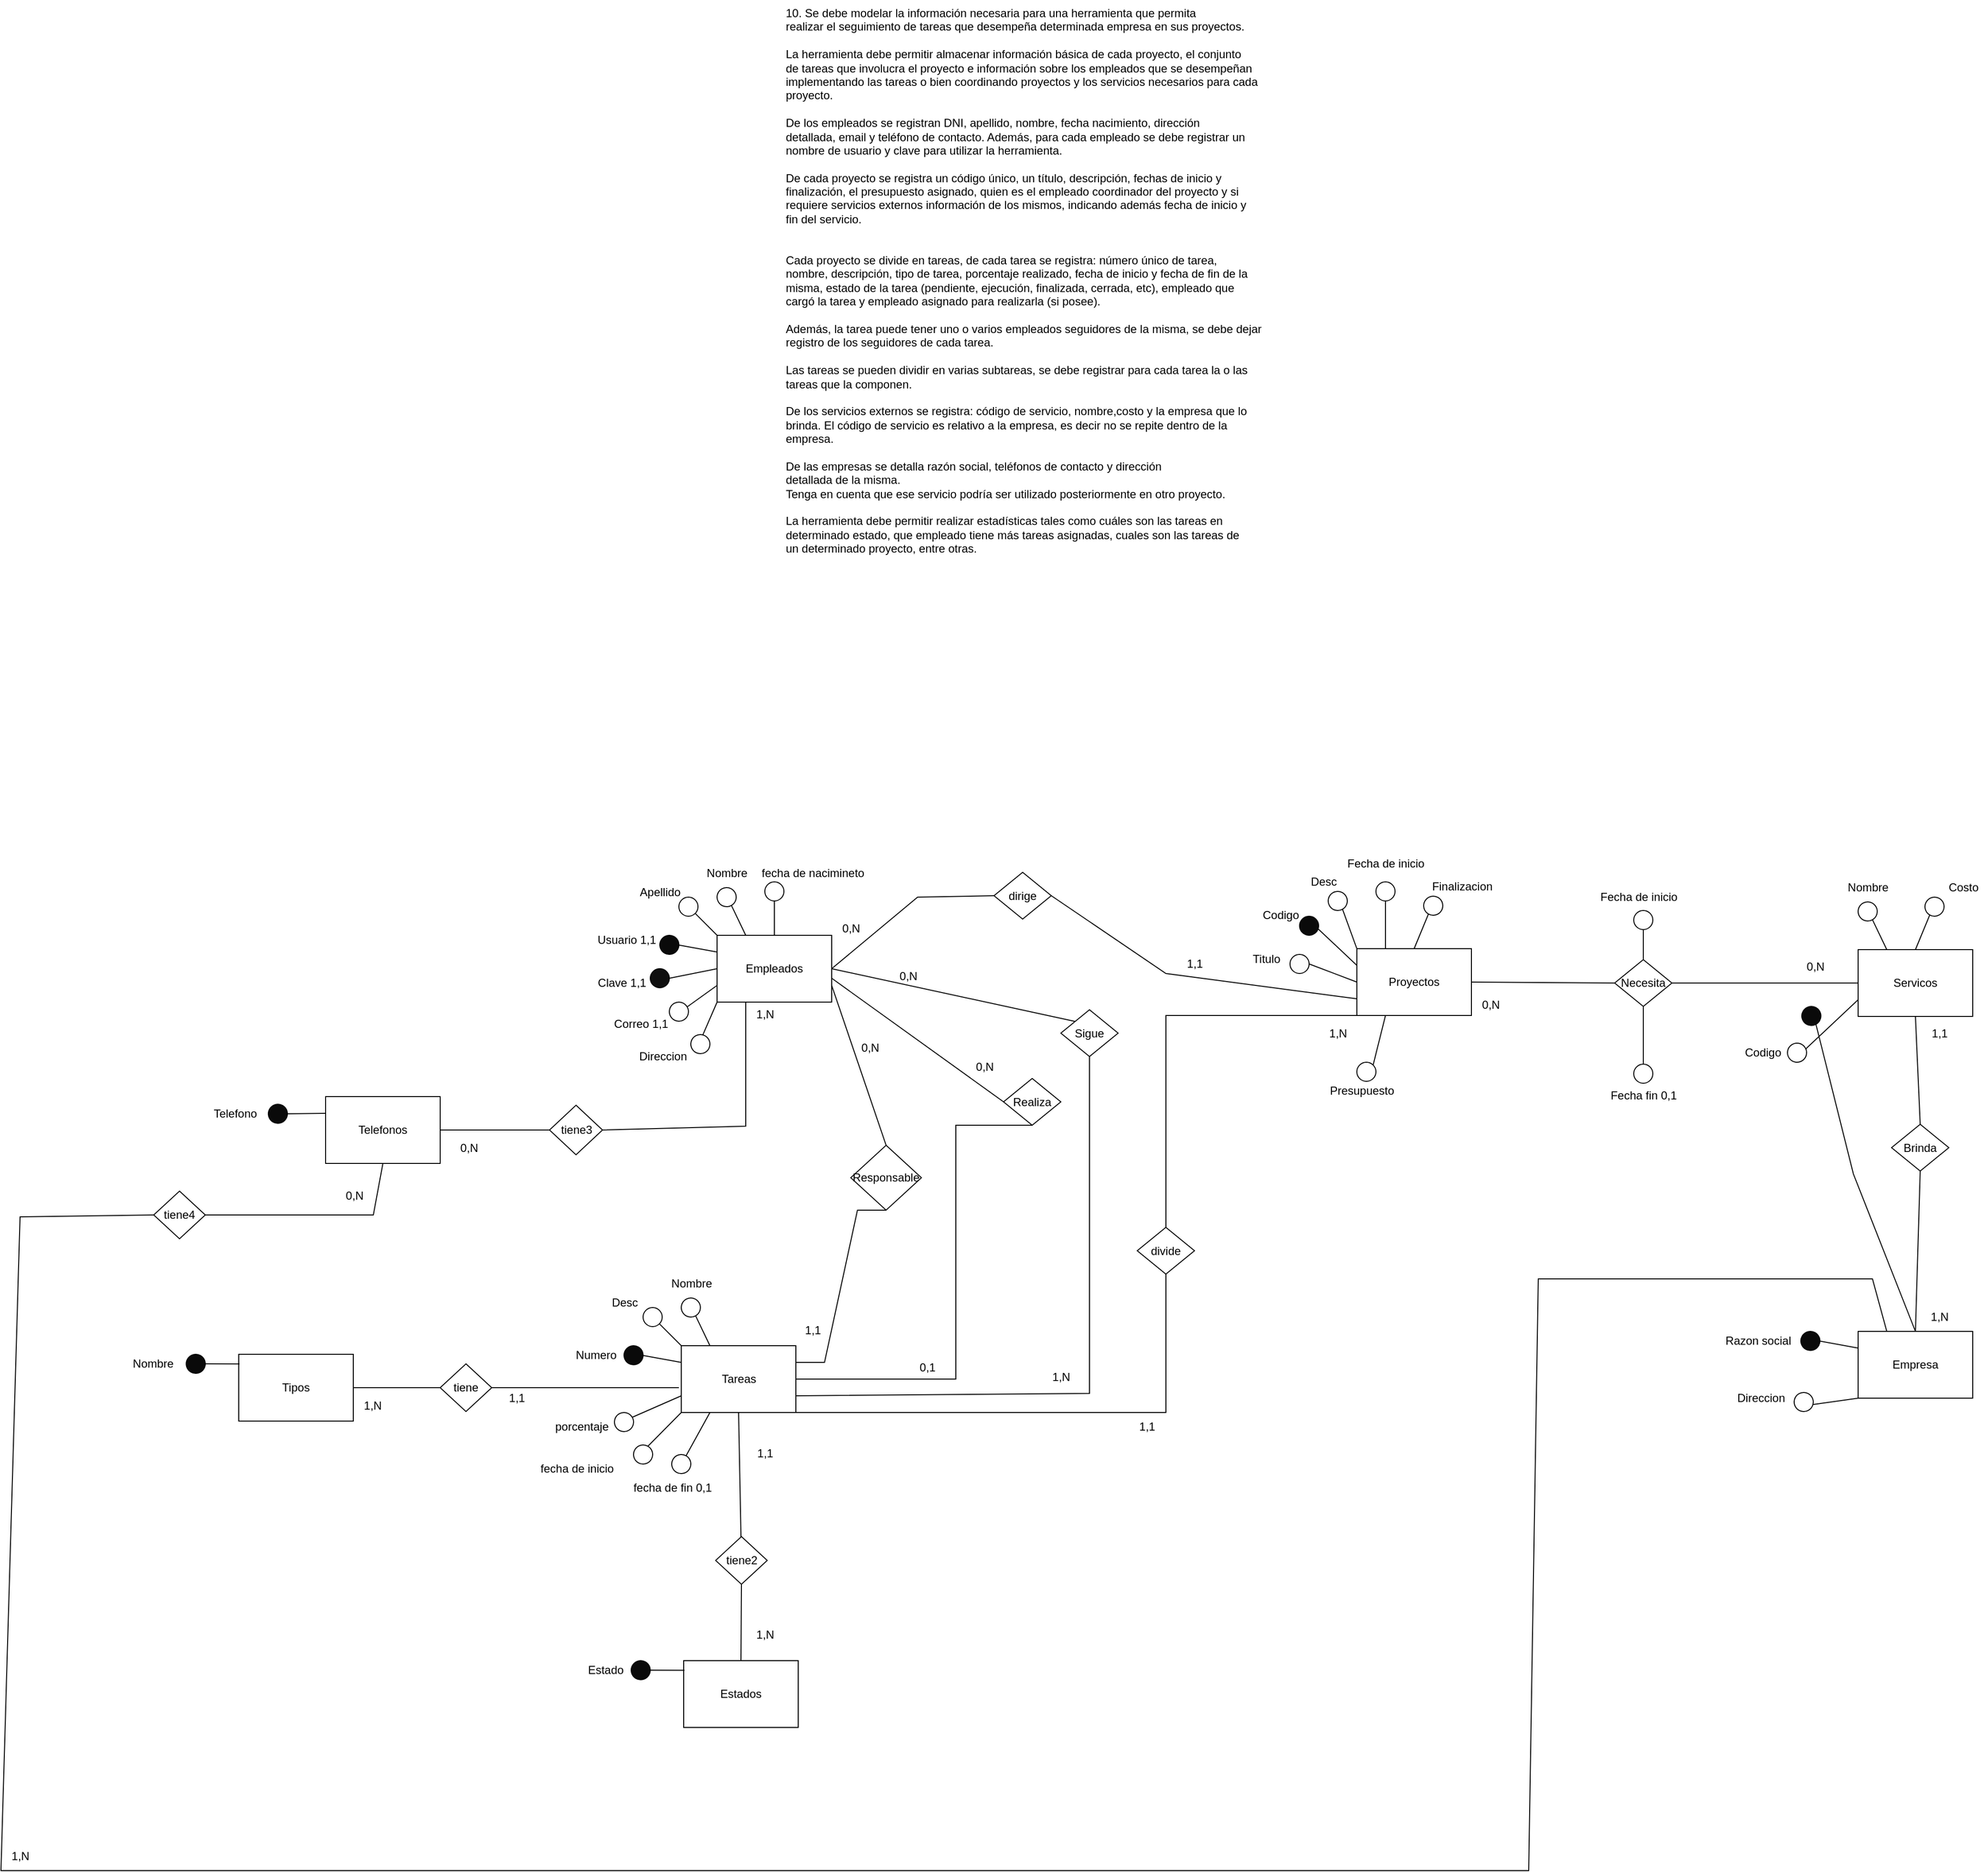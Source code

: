 <mxfile version="21.8.0" type="device">
  <diagram id="fhe47cO9PA_9QvrlZlUT" name="Página-2">
    <mxGraphModel dx="2863" dy="1018" grid="1" gridSize="10" guides="1" tooltips="1" connect="1" arrows="1" fold="1" page="1" pageScale="1" pageWidth="827" pageHeight="1169" math="0" shadow="0">
      <root>
        <mxCell id="0" />
        <mxCell id="1" parent="0" />
        <mxCell id="4A1TBbYVgC8OpCo2tXdr-1" value="10. Se debe modelar la información necesaria para una herramienta que permita&lt;br&gt;realizar el seguimiento de tareas que desempeña determinada empresa en sus proyectos.&lt;br&gt;&lt;br&gt;La herramienta debe permitir almacenar información básica de cada proyecto, el conjunto&lt;br&gt;de tareas que involucra el proyecto e información sobre los empleados que se desempeñan implementando las tareas o bien coordinando proyectos y los servicios necesarios para cada proyecto.&lt;br&gt;&lt;br&gt;De los empleados se registran DNI, apellido, nombre, fecha nacimiento, dirección&lt;br&gt;detallada, email y teléfono de contacto. Además, para cada empleado se debe registrar un&lt;br&gt;nombre de usuario y clave para utilizar la herramienta.&lt;br&gt;&lt;br&gt;De cada proyecto se registra un código único, un título, descripción, fechas de inicio y&lt;br&gt;finalización, el presupuesto asignado, quien es el empleado coordinador del proyecto y si&lt;br&gt;requiere servicios externos información de los mismos, indicando además fecha de inicio y&lt;br&gt;fin del servicio.&lt;br&gt;&lt;br&gt;&lt;br&gt;Cada proyecto se divide en tareas, de cada tarea se registra: número único de tarea,&lt;br&gt;nombre, descripción, tipo de tarea, porcentaje realizado, fecha de inicio y fecha de fin de la&lt;br&gt;misma, estado de la tarea (pendiente, ejecución, finalizada, cerrada, etc), empleado que&lt;br&gt;cargó la tarea y empleado asignado para realizarla (si posee). &lt;br&gt;&lt;br&gt;Además, la tarea puede tener uno o varios empleados seguidores de la misma, se debe dejar registro de los seguidores de cada tarea. &lt;br&gt;&lt;br&gt;Las tareas se pueden dividir en varias subtareas, se debe registrar para cada tarea la o las tareas que la componen.&lt;br&gt;&lt;br&gt;De los servicios externos se registra: código de servicio, nombre,costo y la empresa que lo&lt;br&gt;brinda. El código de servicio es relativo a la empresa, es decir no se repite dentro de la&lt;br&gt;empresa. &lt;br&gt;&lt;br&gt;De las empresas se detalla razón social, teléfonos de contacto y dirección&lt;br&gt;detallada de la misma. &lt;br&gt;Tenga en cuenta que ese servicio podría ser utilizado posteriormente en otro proyecto.&lt;br&gt;&lt;br&gt;La herramienta debe permitir realizar estadísticas tales como cuáles son las tareas en&lt;br&gt;determinado estado, que empleado tiene más tareas asignadas, cuales son las tareas de&lt;br&gt;un determinado proyecto, entre otras." style="text;whiteSpace=wrap;html=1;" parent="1" vertex="1">
          <mxGeometry x="150" y="30" width="520" height="590" as="geometry" />
        </mxCell>
        <mxCell id="4A1TBbYVgC8OpCo2tXdr-30" value="Empleados" style="rounded=0;whiteSpace=wrap;html=1;" parent="1" vertex="1">
          <mxGeometry x="80" y="1010" width="120" height="70" as="geometry" />
        </mxCell>
        <mxCell id="4A1TBbYVgC8OpCo2tXdr-31" value="" style="endArrow=none;html=1;rounded=0;entryX=0;entryY=0;entryDx=0;entryDy=0;exitX=1;exitY=1;exitDx=0;exitDy=0;" parent="1" source="4A1TBbYVgC8OpCo2tXdr-32" target="4A1TBbYVgC8OpCo2tXdr-30" edge="1">
          <mxGeometry width="50" height="50" relative="1" as="geometry">
            <mxPoint x="60" y="990" as="sourcePoint" />
            <mxPoint x="40" y="950" as="targetPoint" />
          </mxGeometry>
        </mxCell>
        <mxCell id="4A1TBbYVgC8OpCo2tXdr-32" value="" style="ellipse;whiteSpace=wrap;html=1;aspect=fixed;" parent="1" vertex="1">
          <mxGeometry x="40" y="970" width="20" height="20" as="geometry" />
        </mxCell>
        <mxCell id="4A1TBbYVgC8OpCo2tXdr-33" value="" style="endArrow=none;html=1;rounded=0;entryX=0.25;entryY=0;entryDx=0;entryDy=0;exitX=1;exitY=1;exitDx=0;exitDy=0;" parent="1" source="4A1TBbYVgC8OpCo2tXdr-34" target="4A1TBbYVgC8OpCo2tXdr-30" edge="1">
          <mxGeometry width="50" height="50" relative="1" as="geometry">
            <mxPoint x="190" y="920" as="sourcePoint" />
            <mxPoint x="140" y="980" as="targetPoint" />
          </mxGeometry>
        </mxCell>
        <mxCell id="4A1TBbYVgC8OpCo2tXdr-34" value="" style="ellipse;whiteSpace=wrap;html=1;aspect=fixed;rotation=15;" parent="1" vertex="1">
          <mxGeometry x="80" y="960" width="20" height="20" as="geometry" />
        </mxCell>
        <mxCell id="4A1TBbYVgC8OpCo2tXdr-35" value="" style="endArrow=none;html=1;rounded=0;entryX=0;entryY=0.25;entryDx=0;entryDy=0;exitX=0.875;exitY=0.283;exitDx=0;exitDy=0;exitPerimeter=0;" parent="1" source="4A1TBbYVgC8OpCo2tXdr-36" target="4A1TBbYVgC8OpCo2tXdr-30" edge="1">
          <mxGeometry width="50" height="50" relative="1" as="geometry">
            <mxPoint x="-30" y="1054" as="sourcePoint" />
            <mxPoint x="40" y="1054" as="targetPoint" />
          </mxGeometry>
        </mxCell>
        <mxCell id="4A1TBbYVgC8OpCo2tXdr-36" value="" style="ellipse;whiteSpace=wrap;html=1;aspect=fixed;rotation=30;fillColor=#0A0A0A;" parent="1" vertex="1">
          <mxGeometry x="20" y="1010" width="20" height="20" as="geometry" />
        </mxCell>
        <mxCell id="4A1TBbYVgC8OpCo2tXdr-37" value="" style="endArrow=none;html=1;rounded=0;entryX=0;entryY=0.5;entryDx=0;entryDy=0;exitX=1;exitY=0.5;exitDx=0;exitDy=0;" parent="1" source="4A1TBbYVgC8OpCo2tXdr-38" target="4A1TBbYVgC8OpCo2tXdr-30" edge="1">
          <mxGeometry width="50" height="50" relative="1" as="geometry">
            <mxPoint x="-10" y="1074" as="sourcePoint" />
            <mxPoint x="60" y="1074" as="targetPoint" />
          </mxGeometry>
        </mxCell>
        <mxCell id="4A1TBbYVgC8OpCo2tXdr-38" value="" style="ellipse;whiteSpace=wrap;html=1;aspect=fixed;fillColor=#0F0F0F;" parent="1" vertex="1">
          <mxGeometry x="10" y="1045" width="20" height="20" as="geometry" />
        </mxCell>
        <mxCell id="4A1TBbYVgC8OpCo2tXdr-39" value="Nombre" style="text;html=1;align=center;verticalAlign=middle;resizable=0;points=[];autosize=1;strokeColor=none;fillColor=none;" parent="1" vertex="1">
          <mxGeometry x="55" y="930" width="70" height="30" as="geometry" />
        </mxCell>
        <mxCell id="4A1TBbYVgC8OpCo2tXdr-40" value="Apellido" style="text;html=1;align=center;verticalAlign=middle;resizable=0;points=[];autosize=1;strokeColor=none;fillColor=none;" parent="1" vertex="1">
          <mxGeometry x="-15" y="950" width="70" height="30" as="geometry" />
        </mxCell>
        <mxCell id="4A1TBbYVgC8OpCo2tXdr-41" value="Usuario 1,1" style="text;html=1;align=center;verticalAlign=middle;resizable=0;points=[];autosize=1;strokeColor=none;fillColor=none;" parent="1" vertex="1">
          <mxGeometry x="-55" y="1000" width="80" height="30" as="geometry" />
        </mxCell>
        <mxCell id="4A1TBbYVgC8OpCo2tXdr-42" value="Clave 1,1" style="text;html=1;align=center;verticalAlign=middle;resizable=0;points=[];autosize=1;strokeColor=none;fillColor=none;" parent="1" vertex="1">
          <mxGeometry x="-55" y="1045" width="70" height="30" as="geometry" />
        </mxCell>
        <mxCell id="4A1TBbYVgC8OpCo2tXdr-43" value="" style="endArrow=none;html=1;rounded=0;entryX=0;entryY=0.75;entryDx=0;entryDy=0;exitX=1;exitY=0;exitDx=0;exitDy=0;" parent="1" source="4A1TBbYVgC8OpCo2tXdr-44" target="4A1TBbYVgC8OpCo2tXdr-30" edge="1">
          <mxGeometry width="50" height="50" relative="1" as="geometry">
            <mxPoint y="1120" as="sourcePoint" />
            <mxPoint x="70" y="1120" as="targetPoint" />
          </mxGeometry>
        </mxCell>
        <mxCell id="4A1TBbYVgC8OpCo2tXdr-44" value="" style="ellipse;whiteSpace=wrap;html=1;aspect=fixed;rotation=15;" parent="1" vertex="1">
          <mxGeometry x="30" y="1080" width="20" height="20" as="geometry" />
        </mxCell>
        <mxCell id="4A1TBbYVgC8OpCo2tXdr-45" value="Correo 1,1" style="text;html=1;align=center;verticalAlign=middle;resizable=0;points=[];autosize=1;strokeColor=none;fillColor=none;" parent="1" vertex="1">
          <mxGeometry x="-40" y="1088" width="80" height="30" as="geometry" />
        </mxCell>
        <mxCell id="4A1TBbYVgC8OpCo2tXdr-46" value="" style="endArrow=none;html=1;rounded=0;exitX=0.5;exitY=0;exitDx=0;exitDy=0;entryX=0;entryY=1;entryDx=0;entryDy=0;" parent="1" source="p3kCH978GiAM5KBFOiza-164" target="4A1TBbYVgC8OpCo2tXdr-30" edge="1">
          <mxGeometry width="50" height="50" relative="1" as="geometry">
            <mxPoint x="72" y="1118" as="sourcePoint" />
            <mxPoint x="95" y="1150" as="targetPoint" />
          </mxGeometry>
        </mxCell>
        <mxCell id="4A1TBbYVgC8OpCo2tXdr-56" value="" style="endArrow=none;html=1;rounded=0;entryX=0.25;entryY=1;entryDx=0;entryDy=0;exitX=1;exitY=0.5;exitDx=0;exitDy=0;" parent="1" source="p3kCH978GiAM5KBFOiza-167" target="4A1TBbYVgC8OpCo2tXdr-30" edge="1">
          <mxGeometry width="50" height="50" relative="1" as="geometry">
            <mxPoint x="-30" y="1210" as="sourcePoint" />
            <mxPoint x="150" y="1133" as="targetPoint" />
            <Array as="points">
              <mxPoint x="110" y="1210" />
            </Array>
          </mxGeometry>
        </mxCell>
        <mxCell id="4A1TBbYVgC8OpCo2tXdr-59" value="" style="endArrow=none;html=1;rounded=0;exitX=0.5;exitY=0;exitDx=0;exitDy=0;entryX=0.5;entryY=0;entryDx=0;entryDy=0;" parent="1" source="4A1TBbYVgC8OpCo2tXdr-60" target="4A1TBbYVgC8OpCo2tXdr-30" edge="1">
          <mxGeometry width="50" height="50" relative="1" as="geometry">
            <mxPoint x="140" y="944" as="sourcePoint" />
            <mxPoint x="145" y="990" as="targetPoint" />
          </mxGeometry>
        </mxCell>
        <mxCell id="4A1TBbYVgC8OpCo2tXdr-60" value="" style="ellipse;whiteSpace=wrap;html=1;aspect=fixed;" parent="1" vertex="1">
          <mxGeometry x="130" y="954" width="20" height="20" as="geometry" />
        </mxCell>
        <mxCell id="4A1TBbYVgC8OpCo2tXdr-61" value="fecha de nacimineto" style="text;html=1;align=center;verticalAlign=middle;resizable=0;points=[];autosize=1;strokeColor=none;fillColor=none;" parent="1" vertex="1">
          <mxGeometry x="115" y="930" width="130" height="30" as="geometry" />
        </mxCell>
        <mxCell id="4A1TBbYVgC8OpCo2tXdr-62" value="Proyectos" style="rounded=0;whiteSpace=wrap;html=1;" parent="1" vertex="1">
          <mxGeometry x="750" y="1024" width="120" height="70" as="geometry" />
        </mxCell>
        <mxCell id="4A1TBbYVgC8OpCo2tXdr-63" value="" style="endArrow=none;html=1;rounded=0;entryX=0;entryY=0;entryDx=0;entryDy=0;exitX=1;exitY=1;exitDx=0;exitDy=0;" parent="1" source="4A1TBbYVgC8OpCo2tXdr-64" target="4A1TBbYVgC8OpCo2tXdr-62" edge="1">
          <mxGeometry width="50" height="50" relative="1" as="geometry">
            <mxPoint x="730" y="1004" as="sourcePoint" />
            <mxPoint x="710" y="964" as="targetPoint" />
          </mxGeometry>
        </mxCell>
        <mxCell id="4A1TBbYVgC8OpCo2tXdr-64" value="" style="ellipse;whiteSpace=wrap;html=1;aspect=fixed;rotation=15;" parent="1" vertex="1">
          <mxGeometry x="720" y="964" width="20" height="20" as="geometry" />
        </mxCell>
        <mxCell id="4A1TBbYVgC8OpCo2tXdr-65" value="" style="endArrow=none;html=1;rounded=0;entryX=0.25;entryY=0;entryDx=0;entryDy=0;exitX=1;exitY=1;exitDx=0;exitDy=0;" parent="1" source="4A1TBbYVgC8OpCo2tXdr-66" target="4A1TBbYVgC8OpCo2tXdr-62" edge="1">
          <mxGeometry width="50" height="50" relative="1" as="geometry">
            <mxPoint x="860" y="934" as="sourcePoint" />
            <mxPoint x="810" y="994" as="targetPoint" />
          </mxGeometry>
        </mxCell>
        <mxCell id="4A1TBbYVgC8OpCo2tXdr-66" value="" style="ellipse;whiteSpace=wrap;html=1;aspect=fixed;rotation=45;" parent="1" vertex="1">
          <mxGeometry x="770" y="954" width="20" height="20" as="geometry" />
        </mxCell>
        <mxCell id="4A1TBbYVgC8OpCo2tXdr-67" value="" style="endArrow=none;html=1;rounded=0;entryX=0;entryY=0.25;entryDx=0;entryDy=0;exitX=0.875;exitY=0.283;exitDx=0;exitDy=0;exitPerimeter=0;" parent="1" source="4A1TBbYVgC8OpCo2tXdr-68" target="4A1TBbYVgC8OpCo2tXdr-62" edge="1">
          <mxGeometry width="50" height="50" relative="1" as="geometry">
            <mxPoint x="640" y="1068" as="sourcePoint" />
            <mxPoint x="710" y="1068" as="targetPoint" />
          </mxGeometry>
        </mxCell>
        <mxCell id="4A1TBbYVgC8OpCo2tXdr-68" value="" style="ellipse;whiteSpace=wrap;html=1;aspect=fixed;rotation=45;fillColor=#0A0A0A;" parent="1" vertex="1">
          <mxGeometry x="690" y="990" width="20" height="20" as="geometry" />
        </mxCell>
        <mxCell id="4A1TBbYVgC8OpCo2tXdr-69" value="" style="endArrow=none;html=1;rounded=0;entryX=0;entryY=0.5;entryDx=0;entryDy=0;exitX=1;exitY=0.5;exitDx=0;exitDy=0;" parent="1" source="4A1TBbYVgC8OpCo2tXdr-70" target="4A1TBbYVgC8OpCo2tXdr-62" edge="1">
          <mxGeometry width="50" height="50" relative="1" as="geometry">
            <mxPoint x="660" y="1088" as="sourcePoint" />
            <mxPoint x="730" y="1088" as="targetPoint" />
          </mxGeometry>
        </mxCell>
        <mxCell id="4A1TBbYVgC8OpCo2tXdr-70" value="" style="ellipse;whiteSpace=wrap;html=1;aspect=fixed;fillColor=#FCFCFC;" parent="1" vertex="1">
          <mxGeometry x="680" y="1030" width="20" height="20" as="geometry" />
        </mxCell>
        <mxCell id="4A1TBbYVgC8OpCo2tXdr-71" value="Fecha de inicio" style="text;html=1;align=center;verticalAlign=middle;resizable=0;points=[];autosize=1;strokeColor=none;fillColor=none;" parent="1" vertex="1">
          <mxGeometry x="730" y="920" width="100" height="30" as="geometry" />
        </mxCell>
        <mxCell id="4A1TBbYVgC8OpCo2tXdr-72" value="Desc" style="text;html=1;align=center;verticalAlign=middle;resizable=0;points=[];autosize=1;strokeColor=none;fillColor=none;" parent="1" vertex="1">
          <mxGeometry x="690" y="939" width="50" height="30" as="geometry" />
        </mxCell>
        <mxCell id="4A1TBbYVgC8OpCo2tXdr-73" value="Codigo" style="text;html=1;align=center;verticalAlign=middle;resizable=0;points=[];autosize=1;strokeColor=none;fillColor=none;" parent="1" vertex="1">
          <mxGeometry x="640" y="974" width="60" height="30" as="geometry" />
        </mxCell>
        <mxCell id="4A1TBbYVgC8OpCo2tXdr-74" value="Titulo" style="text;html=1;align=center;verticalAlign=middle;resizable=0;points=[];autosize=1;strokeColor=none;fillColor=none;" parent="1" vertex="1">
          <mxGeometry x="630" y="1020" width="50" height="30" as="geometry" />
        </mxCell>
        <mxCell id="4A1TBbYVgC8OpCo2tXdr-75" value="" style="endArrow=none;html=1;rounded=0;entryX=0.25;entryY=1;entryDx=0;entryDy=0;exitX=1;exitY=0.5;exitDx=0;exitDy=0;" parent="1" source="4A1TBbYVgC8OpCo2tXdr-76" target="4A1TBbYVgC8OpCo2tXdr-62" edge="1">
          <mxGeometry width="50" height="50" relative="1" as="geometry">
            <mxPoint x="715" y="1156" as="sourcePoint" />
            <mxPoint x="795" y="1116" as="targetPoint" />
          </mxGeometry>
        </mxCell>
        <mxCell id="4A1TBbYVgC8OpCo2tXdr-76" value="" style="ellipse;whiteSpace=wrap;html=1;aspect=fixed;rotation=-45;" parent="1" vertex="1">
          <mxGeometry x="750" y="1143" width="20" height="20" as="geometry" />
        </mxCell>
        <mxCell id="4A1TBbYVgC8OpCo2tXdr-77" value="Presupuesto" style="text;html=1;align=center;verticalAlign=middle;resizable=0;points=[];autosize=1;strokeColor=none;fillColor=none;" parent="1" vertex="1">
          <mxGeometry x="710" y="1158" width="90" height="30" as="geometry" />
        </mxCell>
        <mxCell id="4A1TBbYVgC8OpCo2tXdr-82" value="" style="endArrow=none;html=1;rounded=0;exitX=0.5;exitY=0;exitDx=0;exitDy=0;entryX=0.5;entryY=0;entryDx=0;entryDy=0;" parent="1" source="4A1TBbYVgC8OpCo2tXdr-83" target="4A1TBbYVgC8OpCo2tXdr-62" edge="1">
          <mxGeometry width="50" height="50" relative="1" as="geometry">
            <mxPoint x="810" y="958" as="sourcePoint" />
            <mxPoint x="815" y="1004" as="targetPoint" />
          </mxGeometry>
        </mxCell>
        <mxCell id="4A1TBbYVgC8OpCo2tXdr-83" value="" style="ellipse;whiteSpace=wrap;html=1;aspect=fixed;rotation=-150;" parent="1" vertex="1">
          <mxGeometry x="820" y="969" width="20" height="20" as="geometry" />
        </mxCell>
        <mxCell id="4A1TBbYVgC8OpCo2tXdr-84" value="Finalizacion" style="text;html=1;align=center;verticalAlign=middle;resizable=0;points=[];autosize=1;strokeColor=none;fillColor=none;" parent="1" vertex="1">
          <mxGeometry x="815" y="944" width="90" height="30" as="geometry" />
        </mxCell>
        <mxCell id="p3kCH978GiAM5KBFOiza-6" value="dirige" style="rhombus;whiteSpace=wrap;html=1;" vertex="1" parent="1">
          <mxGeometry x="370" y="944" width="60" height="49" as="geometry" />
        </mxCell>
        <mxCell id="p3kCH978GiAM5KBFOiza-7" value="" style="endArrow=none;html=1;rounded=0;exitX=1;exitY=0.5;exitDx=0;exitDy=0;entryX=0;entryY=0.5;entryDx=0;entryDy=0;" edge="1" parent="1" source="4A1TBbYVgC8OpCo2tXdr-30" target="p3kCH978GiAM5KBFOiza-6">
          <mxGeometry width="50" height="50" relative="1" as="geometry">
            <mxPoint x="250" y="1090" as="sourcePoint" />
            <mxPoint x="300" y="1040" as="targetPoint" />
            <Array as="points">
              <mxPoint x="290" y="970" />
            </Array>
          </mxGeometry>
        </mxCell>
        <mxCell id="p3kCH978GiAM5KBFOiza-8" value="" style="endArrow=none;html=1;rounded=0;exitX=1;exitY=0.5;exitDx=0;exitDy=0;entryX=0;entryY=0.75;entryDx=0;entryDy=0;" edge="1" parent="1" source="p3kCH978GiAM5KBFOiza-6" target="4A1TBbYVgC8OpCo2tXdr-62">
          <mxGeometry width="50" height="50" relative="1" as="geometry">
            <mxPoint x="530" y="1100" as="sourcePoint" />
            <mxPoint x="710" y="1080" as="targetPoint" />
            <Array as="points">
              <mxPoint x="550" y="1050" />
            </Array>
          </mxGeometry>
        </mxCell>
        <mxCell id="p3kCH978GiAM5KBFOiza-10" value="Tareas" style="rounded=0;whiteSpace=wrap;html=1;" vertex="1" parent="1">
          <mxGeometry x="42.5" y="1440" width="120" height="70" as="geometry" />
        </mxCell>
        <mxCell id="p3kCH978GiAM5KBFOiza-11" value="" style="endArrow=none;html=1;rounded=0;entryX=0;entryY=0;entryDx=0;entryDy=0;exitX=1;exitY=1;exitDx=0;exitDy=0;" edge="1" source="p3kCH978GiAM5KBFOiza-12" target="p3kCH978GiAM5KBFOiza-10" parent="1">
          <mxGeometry width="50" height="50" relative="1" as="geometry">
            <mxPoint x="22.5" y="1420" as="sourcePoint" />
            <mxPoint x="2.5" y="1380" as="targetPoint" />
          </mxGeometry>
        </mxCell>
        <mxCell id="p3kCH978GiAM5KBFOiza-12" value="" style="ellipse;whiteSpace=wrap;html=1;aspect=fixed;" vertex="1" parent="1">
          <mxGeometry x="2.5" y="1400" width="20" height="20" as="geometry" />
        </mxCell>
        <mxCell id="p3kCH978GiAM5KBFOiza-13" value="" style="endArrow=none;html=1;rounded=0;entryX=0.25;entryY=0;entryDx=0;entryDy=0;exitX=1;exitY=1;exitDx=0;exitDy=0;" edge="1" source="p3kCH978GiAM5KBFOiza-14" target="p3kCH978GiAM5KBFOiza-10" parent="1">
          <mxGeometry width="50" height="50" relative="1" as="geometry">
            <mxPoint x="152.5" y="1350" as="sourcePoint" />
            <mxPoint x="102.5" y="1410" as="targetPoint" />
          </mxGeometry>
        </mxCell>
        <mxCell id="p3kCH978GiAM5KBFOiza-14" value="" style="ellipse;whiteSpace=wrap;html=1;aspect=fixed;rotation=15;" vertex="1" parent="1">
          <mxGeometry x="42.5" y="1390" width="20" height="20" as="geometry" />
        </mxCell>
        <mxCell id="p3kCH978GiAM5KBFOiza-15" value="" style="endArrow=none;html=1;rounded=0;entryX=0;entryY=0.25;entryDx=0;entryDy=0;exitX=0.875;exitY=0.283;exitDx=0;exitDy=0;exitPerimeter=0;" edge="1" source="p3kCH978GiAM5KBFOiza-16" target="p3kCH978GiAM5KBFOiza-10" parent="1">
          <mxGeometry width="50" height="50" relative="1" as="geometry">
            <mxPoint x="-67.5" y="1484" as="sourcePoint" />
            <mxPoint x="2.5" y="1484" as="targetPoint" />
          </mxGeometry>
        </mxCell>
        <mxCell id="p3kCH978GiAM5KBFOiza-16" value="" style="ellipse;whiteSpace=wrap;html=1;aspect=fixed;rotation=30;fillColor=#0A0A0A;" vertex="1" parent="1">
          <mxGeometry x="-17.5" y="1440" width="20" height="20" as="geometry" />
        </mxCell>
        <mxCell id="p3kCH978GiAM5KBFOiza-19" value="Nombre" style="text;html=1;align=center;verticalAlign=middle;resizable=0;points=[];autosize=1;strokeColor=none;fillColor=none;" vertex="1" parent="1">
          <mxGeometry x="17.5" y="1360" width="70" height="30" as="geometry" />
        </mxCell>
        <mxCell id="p3kCH978GiAM5KBFOiza-20" value="Desc" style="text;html=1;align=center;verticalAlign=middle;resizable=0;points=[];autosize=1;strokeColor=none;fillColor=none;" vertex="1" parent="1">
          <mxGeometry x="-42.5" y="1380" width="50" height="30" as="geometry" />
        </mxCell>
        <mxCell id="p3kCH978GiAM5KBFOiza-21" value="Numero" style="text;html=1;align=center;verticalAlign=middle;resizable=0;points=[];autosize=1;strokeColor=none;fillColor=none;" vertex="1" parent="1">
          <mxGeometry x="-82.5" y="1435" width="70" height="30" as="geometry" />
        </mxCell>
        <mxCell id="p3kCH978GiAM5KBFOiza-23" value="" style="endArrow=none;html=1;rounded=0;entryX=0;entryY=0.75;entryDx=0;entryDy=0;exitX=1;exitY=0;exitDx=0;exitDy=0;" edge="1" source="p3kCH978GiAM5KBFOiza-24" target="p3kCH978GiAM5KBFOiza-10" parent="1">
          <mxGeometry width="50" height="50" relative="1" as="geometry">
            <mxPoint x="-37.5" y="1550" as="sourcePoint" />
            <mxPoint x="32.5" y="1550" as="targetPoint" />
          </mxGeometry>
        </mxCell>
        <mxCell id="p3kCH978GiAM5KBFOiza-24" value="" style="ellipse;whiteSpace=wrap;html=1;aspect=fixed;rotation=15;" vertex="1" parent="1">
          <mxGeometry x="-27.5" y="1510" width="20" height="20" as="geometry" />
        </mxCell>
        <mxCell id="p3kCH978GiAM5KBFOiza-25" value="porcentaje" style="text;html=1;align=center;verticalAlign=middle;resizable=0;points=[];autosize=1;strokeColor=none;fillColor=none;" vertex="1" parent="1">
          <mxGeometry x="-102.5" y="1510" width="80" height="30" as="geometry" />
        </mxCell>
        <mxCell id="p3kCH978GiAM5KBFOiza-26" value="" style="endArrow=none;html=1;rounded=0;exitX=1;exitY=0;exitDx=0;exitDy=0;entryX=0;entryY=1;entryDx=0;entryDy=0;" edge="1" source="p3kCH978GiAM5KBFOiza-33" target="p3kCH978GiAM5KBFOiza-10" parent="1">
          <mxGeometry width="50" height="50" relative="1" as="geometry">
            <mxPoint x="34.5" y="1548" as="sourcePoint" />
            <mxPoint x="57.5" y="1580" as="targetPoint" />
          </mxGeometry>
        </mxCell>
        <mxCell id="p3kCH978GiAM5KBFOiza-27" value="" style="endArrow=none;html=1;rounded=0;entryX=0.25;entryY=1;entryDx=0;entryDy=0;exitX=1;exitY=0;exitDx=0;exitDy=0;" edge="1" source="p3kCH978GiAM5KBFOiza-28" target="p3kCH978GiAM5KBFOiza-10" parent="1">
          <mxGeometry width="50" height="50" relative="1" as="geometry">
            <mxPoint x="32.5" y="1620" as="sourcePoint" />
            <mxPoint x="112.5" y="1563" as="targetPoint" />
          </mxGeometry>
        </mxCell>
        <mxCell id="p3kCH978GiAM5KBFOiza-28" value="" style="ellipse;whiteSpace=wrap;html=1;aspect=fixed;rotation=-15;" vertex="1" parent="1">
          <mxGeometry x="32.5" y="1554" width="20" height="20" as="geometry" />
        </mxCell>
        <mxCell id="p3kCH978GiAM5KBFOiza-29" value="fecha de fin 0,1" style="text;html=1;align=center;verticalAlign=middle;resizable=0;points=[];autosize=1;strokeColor=none;fillColor=none;" vertex="1" parent="1">
          <mxGeometry x="-22.5" y="1574" width="110" height="30" as="geometry" />
        </mxCell>
        <mxCell id="p3kCH978GiAM5KBFOiza-33" value="" style="ellipse;whiteSpace=wrap;html=1;aspect=fixed;rotation=-15;" vertex="1" parent="1">
          <mxGeometry x="-7.5" y="1544" width="20" height="20" as="geometry" />
        </mxCell>
        <mxCell id="p3kCH978GiAM5KBFOiza-34" value="fecha de inicio" style="text;html=1;align=center;verticalAlign=middle;resizable=0;points=[];autosize=1;strokeColor=none;fillColor=none;" vertex="1" parent="1">
          <mxGeometry x="-117.5" y="1554" width="100" height="30" as="geometry" />
        </mxCell>
        <mxCell id="p3kCH978GiAM5KBFOiza-35" value="" style="endArrow=none;html=1;rounded=0;entryX=0.5;entryY=1;entryDx=0;entryDy=0;" edge="1" source="p3kCH978GiAM5KBFOiza-40" target="p3kCH978GiAM5KBFOiza-10" parent="1">
          <mxGeometry width="50" height="50" relative="1" as="geometry">
            <mxPoint x="102.5" y="1564" as="sourcePoint" />
            <mxPoint x="157.5" y="1697" as="targetPoint" />
          </mxGeometry>
        </mxCell>
        <mxCell id="p3kCH978GiAM5KBFOiza-40" value="tiene2" style="rhombus;whiteSpace=wrap;html=1;" vertex="1" parent="1">
          <mxGeometry x="78.5" y="1640" width="54" height="50" as="geometry" />
        </mxCell>
        <mxCell id="p3kCH978GiAM5KBFOiza-42" value="" style="endArrow=none;html=1;rounded=0;entryX=0.5;entryY=1;entryDx=0;entryDy=0;exitX=0.5;exitY=0;exitDx=0;exitDy=0;" edge="1" parent="1" source="p3kCH978GiAM5KBFOiza-43" target="p3kCH978GiAM5KBFOiza-40">
          <mxGeometry width="50" height="50" relative="1" as="geometry">
            <mxPoint x="121.5" y="1870" as="sourcePoint" />
            <mxPoint x="111.5" y="1750" as="targetPoint" />
          </mxGeometry>
        </mxCell>
        <mxCell id="p3kCH978GiAM5KBFOiza-43" value="Estados" style="rounded=0;whiteSpace=wrap;html=1;" vertex="1" parent="1">
          <mxGeometry x="45.0" y="1770" width="120" height="70" as="geometry" />
        </mxCell>
        <mxCell id="p3kCH978GiAM5KBFOiza-46" value="" style="endArrow=none;html=1;rounded=0;entryX=0.007;entryY=0.144;entryDx=0;entryDy=0;exitX=0.875;exitY=0.283;exitDx=0;exitDy=0;exitPerimeter=0;entryPerimeter=0;" edge="1" source="p3kCH978GiAM5KBFOiza-47" target="p3kCH978GiAM5KBFOiza-43" parent="1">
          <mxGeometry width="50" height="50" relative="1" as="geometry">
            <mxPoint x="-50.0" y="1814" as="sourcePoint" />
            <mxPoint x="20.0" y="1814" as="targetPoint" />
            <Array as="points" />
          </mxGeometry>
        </mxCell>
        <mxCell id="p3kCH978GiAM5KBFOiza-47" value="" style="ellipse;whiteSpace=wrap;html=1;aspect=fixed;rotation=30;fillColor=#0A0A0A;" vertex="1" parent="1">
          <mxGeometry x="-10.0" y="1770" width="20" height="20" as="geometry" />
        </mxCell>
        <mxCell id="p3kCH978GiAM5KBFOiza-51" value="Estado" style="text;html=1;align=center;verticalAlign=middle;resizable=0;points=[];autosize=1;strokeColor=none;fillColor=none;" vertex="1" parent="1">
          <mxGeometry x="-67.5" y="1765" width="60" height="30" as="geometry" />
        </mxCell>
        <mxCell id="p3kCH978GiAM5KBFOiza-53" value="Responsable" style="rhombus;whiteSpace=wrap;html=1;" vertex="1" parent="1">
          <mxGeometry x="220" y="1230" width="74" height="68" as="geometry" />
        </mxCell>
        <mxCell id="p3kCH978GiAM5KBFOiza-54" value="" style="endArrow=none;html=1;rounded=0;entryX=1;entryY=0.75;entryDx=0;entryDy=0;exitX=0.5;exitY=0;exitDx=0;exitDy=0;" edge="1" parent="1" source="p3kCH978GiAM5KBFOiza-53" target="4A1TBbYVgC8OpCo2tXdr-30">
          <mxGeometry width="50" height="50" relative="1" as="geometry">
            <mxPoint x="300" y="1150" as="sourcePoint" />
            <mxPoint x="350" y="1100" as="targetPoint" />
          </mxGeometry>
        </mxCell>
        <mxCell id="p3kCH978GiAM5KBFOiza-55" value="" style="endArrow=none;html=1;rounded=0;exitX=0.5;exitY=1;exitDx=0;exitDy=0;edgeStyle=entityRelationEdgeStyle;entryX=1;entryY=0.25;entryDx=0;entryDy=0;" edge="1" parent="1" source="p3kCH978GiAM5KBFOiza-53" target="p3kCH978GiAM5KBFOiza-10">
          <mxGeometry width="50" height="50" relative="1" as="geometry">
            <mxPoint x="520" y="1200" as="sourcePoint" />
            <mxPoint x="560" y="1182" as="targetPoint" />
            <Array as="points">
              <mxPoint x="227" y="1380" />
              <mxPoint x="240" y="1380" />
            </Array>
          </mxGeometry>
        </mxCell>
        <mxCell id="p3kCH978GiAM5KBFOiza-56" value="Realiza" style="rhombus;whiteSpace=wrap;html=1;" vertex="1" parent="1">
          <mxGeometry x="380" y="1160" width="60" height="49" as="geometry" />
        </mxCell>
        <mxCell id="p3kCH978GiAM5KBFOiza-57" value="" style="endArrow=none;html=1;rounded=0;entryX=1.002;entryY=0.645;entryDx=0;entryDy=0;entryPerimeter=0;exitX=0;exitY=0.5;exitDx=0;exitDy=0;" edge="1" parent="1" source="p3kCH978GiAM5KBFOiza-56" target="4A1TBbYVgC8OpCo2tXdr-30">
          <mxGeometry width="50" height="50" relative="1" as="geometry">
            <mxPoint x="260" y="1160" as="sourcePoint" />
            <mxPoint x="310" y="1110" as="targetPoint" />
          </mxGeometry>
        </mxCell>
        <mxCell id="p3kCH978GiAM5KBFOiza-58" value="" style="endArrow=none;html=1;rounded=0;exitX=0.5;exitY=1;exitDx=0;exitDy=0;edgeStyle=elbowEdgeStyle;entryX=1;entryY=0.5;entryDx=0;entryDy=0;" edge="1" parent="1" source="p3kCH978GiAM5KBFOiza-56" target="p3kCH978GiAM5KBFOiza-10">
          <mxGeometry width="50" height="50" relative="1" as="geometry">
            <mxPoint x="411.5" y="1258.75" as="sourcePoint" />
            <mxPoint x="360" y="1470" as="targetPoint" />
            <Array as="points">
              <mxPoint x="330" y="1340" />
            </Array>
          </mxGeometry>
        </mxCell>
        <mxCell id="p3kCH978GiAM5KBFOiza-60" value="Sigue" style="rhombus;whiteSpace=wrap;html=1;" vertex="1" parent="1">
          <mxGeometry x="440" y="1088" width="60" height="49" as="geometry" />
        </mxCell>
        <mxCell id="p3kCH978GiAM5KBFOiza-61" value="" style="endArrow=none;html=1;rounded=0;exitX=1;exitY=0.5;exitDx=0;exitDy=0;entryX=0;entryY=0;entryDx=0;entryDy=0;" edge="1" parent="1" source="4A1TBbYVgC8OpCo2tXdr-30" target="p3kCH978GiAM5KBFOiza-60">
          <mxGeometry width="50" height="50" relative="1" as="geometry">
            <mxPoint x="370" y="1090" as="sourcePoint" />
            <mxPoint x="420" y="1040" as="targetPoint" />
          </mxGeometry>
        </mxCell>
        <mxCell id="p3kCH978GiAM5KBFOiza-62" value="" style="endArrow=none;html=1;rounded=0;entryX=0.5;entryY=1;entryDx=0;entryDy=0;exitX=1;exitY=0.75;exitDx=0;exitDy=0;" edge="1" parent="1" source="p3kCH978GiAM5KBFOiza-10" target="p3kCH978GiAM5KBFOiza-60">
          <mxGeometry width="50" height="50" relative="1" as="geometry">
            <mxPoint x="490" y="1570" as="sourcePoint" />
            <mxPoint x="510" y="1190" as="targetPoint" />
            <Array as="points">
              <mxPoint x="470" y="1490" />
            </Array>
          </mxGeometry>
        </mxCell>
        <mxCell id="p3kCH978GiAM5KBFOiza-72" value="Servicos" style="rounded=0;whiteSpace=wrap;html=1;" vertex="1" parent="1">
          <mxGeometry x="1275" y="1025" width="120" height="70" as="geometry" />
        </mxCell>
        <mxCell id="p3kCH978GiAM5KBFOiza-75" value="" style="endArrow=none;html=1;rounded=0;entryX=0.25;entryY=0;entryDx=0;entryDy=0;exitX=1;exitY=1;exitDx=0;exitDy=0;" edge="1" source="p3kCH978GiAM5KBFOiza-76" target="p3kCH978GiAM5KBFOiza-72" parent="1">
          <mxGeometry width="50" height="50" relative="1" as="geometry">
            <mxPoint x="1385" y="935" as="sourcePoint" />
            <mxPoint x="1335" y="995" as="targetPoint" />
          </mxGeometry>
        </mxCell>
        <mxCell id="p3kCH978GiAM5KBFOiza-76" value="" style="ellipse;whiteSpace=wrap;html=1;aspect=fixed;rotation=15;" vertex="1" parent="1">
          <mxGeometry x="1275" y="975" width="20" height="20" as="geometry" />
        </mxCell>
        <mxCell id="p3kCH978GiAM5KBFOiza-77" value="" style="endArrow=none;html=1;rounded=0;entryX=0;entryY=0.75;entryDx=0;entryDy=0;exitX=0.875;exitY=0.283;exitDx=0;exitDy=0;exitPerimeter=0;" edge="1" source="p3kCH978GiAM5KBFOiza-78" target="p3kCH978GiAM5KBFOiza-72" parent="1">
          <mxGeometry width="50" height="50" relative="1" as="geometry">
            <mxPoint x="1156" y="1190.25" as="sourcePoint" />
            <mxPoint x="1266" y="1163.75" as="targetPoint" />
          </mxGeometry>
        </mxCell>
        <mxCell id="p3kCH978GiAM5KBFOiza-78" value="" style="ellipse;whiteSpace=wrap;html=1;aspect=fixed;rotation=10;fillColor=#FFFFFF;" vertex="1" parent="1">
          <mxGeometry x="1201" y="1123" width="20" height="20" as="geometry" />
        </mxCell>
        <mxCell id="p3kCH978GiAM5KBFOiza-81" value="Nombre" style="text;html=1;align=center;verticalAlign=middle;resizable=0;points=[];autosize=1;strokeColor=none;fillColor=none;" vertex="1" parent="1">
          <mxGeometry x="1250" y="945" width="70" height="30" as="geometry" />
        </mxCell>
        <mxCell id="p3kCH978GiAM5KBFOiza-83" value="Codigo" style="text;html=1;align=center;verticalAlign=middle;resizable=0;points=[];autosize=1;strokeColor=none;fillColor=none;" vertex="1" parent="1">
          <mxGeometry x="1145" y="1118" width="60" height="30" as="geometry" />
        </mxCell>
        <mxCell id="p3kCH978GiAM5KBFOiza-91" value="" style="endArrow=none;html=1;rounded=0;exitX=0.5;exitY=0;exitDx=0;exitDy=0;entryX=0.5;entryY=0;entryDx=0;entryDy=0;" edge="1" source="p3kCH978GiAM5KBFOiza-92" target="p3kCH978GiAM5KBFOiza-72" parent="1">
          <mxGeometry width="50" height="50" relative="1" as="geometry">
            <mxPoint x="1335" y="959" as="sourcePoint" />
            <mxPoint x="1340" y="1005" as="targetPoint" />
          </mxGeometry>
        </mxCell>
        <mxCell id="p3kCH978GiAM5KBFOiza-92" value="" style="ellipse;whiteSpace=wrap;html=1;aspect=fixed;rotation=-150;" vertex="1" parent="1">
          <mxGeometry x="1345" y="970" width="20" height="20" as="geometry" />
        </mxCell>
        <mxCell id="p3kCH978GiAM5KBFOiza-93" value="Costo" style="text;html=1;align=center;verticalAlign=middle;resizable=0;points=[];autosize=1;strokeColor=none;fillColor=none;" vertex="1" parent="1">
          <mxGeometry x="1360" y="945" width="50" height="30" as="geometry" />
        </mxCell>
        <mxCell id="p3kCH978GiAM5KBFOiza-98" value="Necesita" style="rhombus;whiteSpace=wrap;html=1;" vertex="1" parent="1">
          <mxGeometry x="1020" y="1035.5" width="60" height="49" as="geometry" />
        </mxCell>
        <mxCell id="p3kCH978GiAM5KBFOiza-99" value="" style="endArrow=none;html=1;rounded=0;entryX=0;entryY=0.5;entryDx=0;entryDy=0;exitX=1;exitY=0.5;exitDx=0;exitDy=0;" edge="1" parent="1" source="4A1TBbYVgC8OpCo2tXdr-62" target="p3kCH978GiAM5KBFOiza-98">
          <mxGeometry width="50" height="50" relative="1" as="geometry">
            <mxPoint x="900" y="1110" as="sourcePoint" />
            <mxPoint x="950" y="1060" as="targetPoint" />
          </mxGeometry>
        </mxCell>
        <mxCell id="p3kCH978GiAM5KBFOiza-100" value="" style="endArrow=none;html=1;rounded=0;exitX=1;exitY=0.5;exitDx=0;exitDy=0;entryX=0;entryY=0.5;entryDx=0;entryDy=0;" edge="1" parent="1" source="p3kCH978GiAM5KBFOiza-98" target="p3kCH978GiAM5KBFOiza-72">
          <mxGeometry width="50" height="50" relative="1" as="geometry">
            <mxPoint x="1190" y="1120" as="sourcePoint" />
            <mxPoint x="1240" y="1070" as="targetPoint" />
          </mxGeometry>
        </mxCell>
        <mxCell id="p3kCH978GiAM5KBFOiza-101" value="Brinda" style="rhombus;whiteSpace=wrap;html=1;" vertex="1" parent="1">
          <mxGeometry x="1310" y="1208" width="60" height="49" as="geometry" />
        </mxCell>
        <mxCell id="p3kCH978GiAM5KBFOiza-102" value="" style="endArrow=none;html=1;rounded=0;entryX=0.5;entryY=1;entryDx=0;entryDy=0;exitX=0.5;exitY=0;exitDx=0;exitDy=0;" edge="1" parent="1" source="p3kCH978GiAM5KBFOiza-101" target="p3kCH978GiAM5KBFOiza-72">
          <mxGeometry width="50" height="50" relative="1" as="geometry">
            <mxPoint x="1260" y="1210" as="sourcePoint" />
            <mxPoint x="1310" y="1160" as="targetPoint" />
          </mxGeometry>
        </mxCell>
        <mxCell id="p3kCH978GiAM5KBFOiza-103" value="" style="endArrow=none;html=1;rounded=0;entryX=0.5;entryY=1;entryDx=0;entryDy=0;exitX=0.5;exitY=0;exitDx=0;exitDy=0;" edge="1" parent="1" source="p3kCH978GiAM5KBFOiza-104" target="p3kCH978GiAM5KBFOiza-101">
          <mxGeometry width="50" height="50" relative="1" as="geometry">
            <mxPoint x="1340" y="1330" as="sourcePoint" />
            <mxPoint x="1360" y="1320" as="targetPoint" />
          </mxGeometry>
        </mxCell>
        <mxCell id="p3kCH978GiAM5KBFOiza-104" value="Empresa" style="rounded=0;whiteSpace=wrap;html=1;" vertex="1" parent="1">
          <mxGeometry x="1275.0" y="1425" width="120" height="70" as="geometry" />
        </mxCell>
        <mxCell id="p3kCH978GiAM5KBFOiza-105" value="" style="endArrow=none;html=1;rounded=0;entryX=0.25;entryY=0;entryDx=0;entryDy=0;exitX=0;exitY=0.5;exitDx=0;exitDy=0;" edge="1" source="p3kCH978GiAM5KBFOiza-191" target="p3kCH978GiAM5KBFOiza-104" parent="1">
          <mxGeometry width="50" height="50" relative="1" as="geometry">
            <mxPoint x="-540" y="1300" as="sourcePoint" />
            <mxPoint x="1335.0" y="1395" as="targetPoint" />
            <Array as="points">
              <mxPoint x="-650" y="1305" />
              <mxPoint x="-670" y="1990" />
              <mxPoint x="440" y="1990" />
              <mxPoint x="930" y="1990" />
              <mxPoint x="940" y="1370" />
              <mxPoint x="1130" y="1370" />
              <mxPoint x="1290" y="1370" />
            </Array>
          </mxGeometry>
        </mxCell>
        <mxCell id="p3kCH978GiAM5KBFOiza-107" value="" style="endArrow=none;html=1;rounded=0;entryX=0;entryY=0.25;entryDx=0;entryDy=0;exitX=0.875;exitY=0.283;exitDx=0;exitDy=0;exitPerimeter=0;" edge="1" source="p3kCH978GiAM5KBFOiza-108" target="p3kCH978GiAM5KBFOiza-104" parent="1">
          <mxGeometry width="50" height="50" relative="1" as="geometry">
            <mxPoint x="1165.0" y="1469" as="sourcePoint" />
            <mxPoint x="1235.0" y="1469" as="targetPoint" />
          </mxGeometry>
        </mxCell>
        <mxCell id="p3kCH978GiAM5KBFOiza-108" value="" style="ellipse;whiteSpace=wrap;html=1;aspect=fixed;rotation=30;fillColor=#0A0A0A;" vertex="1" parent="1">
          <mxGeometry x="1215.0" y="1425" width="20" height="20" as="geometry" />
        </mxCell>
        <mxCell id="p3kCH978GiAM5KBFOiza-110" value="Razon social" style="text;html=1;align=center;verticalAlign=middle;resizable=0;points=[];autosize=1;strokeColor=none;fillColor=none;" vertex="1" parent="1">
          <mxGeometry x="1125" y="1420" width="90" height="30" as="geometry" />
        </mxCell>
        <mxCell id="p3kCH978GiAM5KBFOiza-122" value="" style="endArrow=none;html=1;rounded=0;entryX=0;entryY=1;entryDx=0;entryDy=0;exitX=1;exitY=0.5;exitDx=0;exitDy=0;" edge="1" parent="1" source="p3kCH978GiAM5KBFOiza-189" target="p3kCH978GiAM5KBFOiza-104">
          <mxGeometry width="50" height="50" relative="1" as="geometry">
            <mxPoint x="1240" y="1490" as="sourcePoint" />
            <mxPoint x="1350" y="1550" as="targetPoint" />
          </mxGeometry>
        </mxCell>
        <mxCell id="p3kCH978GiAM5KBFOiza-125" value="" style="endArrow=none;html=1;rounded=0;exitX=0.5;exitY=0;exitDx=0;exitDy=0;" edge="1" parent="1" source="p3kCH978GiAM5KBFOiza-104">
          <mxGeometry width="50" height="50" relative="1" as="geometry">
            <mxPoint x="1270" y="1340" as="sourcePoint" />
            <mxPoint x="1230" y="1100" as="targetPoint" />
            <Array as="points">
              <mxPoint x="1270" y="1260" />
            </Array>
          </mxGeometry>
        </mxCell>
        <mxCell id="p3kCH978GiAM5KBFOiza-126" value="" style="ellipse;whiteSpace=wrap;html=1;aspect=fixed;rotation=30;fillColor=#0A0A0A;" vertex="1" parent="1">
          <mxGeometry x="1216.0" y="1084.5" width="20" height="20" as="geometry" />
        </mxCell>
        <mxCell id="p3kCH978GiAM5KBFOiza-127" value="" style="endArrow=none;html=1;rounded=0;entryX=0.5;entryY=1;entryDx=0;entryDy=0;exitX=0.5;exitY=0;exitDx=0;exitDy=0;" edge="1" source="p3kCH978GiAM5KBFOiza-128" parent="1" target="p3kCH978GiAM5KBFOiza-98">
          <mxGeometry width="50" height="50" relative="1" as="geometry">
            <mxPoint x="1050" y="1135" as="sourcePoint" />
            <mxPoint x="1050" y="1098" as="targetPoint" />
          </mxGeometry>
        </mxCell>
        <mxCell id="p3kCH978GiAM5KBFOiza-128" value="" style="ellipse;whiteSpace=wrap;html=1;aspect=fixed;" vertex="1" parent="1">
          <mxGeometry x="1040" y="1145" width="20" height="20" as="geometry" />
        </mxCell>
        <mxCell id="p3kCH978GiAM5KBFOiza-129" value="Fecha fin 0,1" style="text;html=1;align=center;verticalAlign=middle;resizable=0;points=[];autosize=1;strokeColor=none;fillColor=none;" vertex="1" parent="1">
          <mxGeometry x="1005" y="1163" width="90" height="30" as="geometry" />
        </mxCell>
        <mxCell id="p3kCH978GiAM5KBFOiza-130" value="" style="endArrow=none;html=1;rounded=0;exitX=0.5;exitY=0;exitDx=0;exitDy=0;entryX=0.5;entryY=0;entryDx=0;entryDy=0;" edge="1" source="p3kCH978GiAM5KBFOiza-131" parent="1" target="p3kCH978GiAM5KBFOiza-98">
          <mxGeometry width="50" height="50" relative="1" as="geometry">
            <mxPoint x="1040" y="975" as="sourcePoint" />
            <mxPoint x="1045" y="1021" as="targetPoint" />
          </mxGeometry>
        </mxCell>
        <mxCell id="p3kCH978GiAM5KBFOiza-131" value="" style="ellipse;whiteSpace=wrap;html=1;aspect=fixed;" vertex="1" parent="1">
          <mxGeometry x="1040" y="984" width="20" height="20" as="geometry" />
        </mxCell>
        <mxCell id="p3kCH978GiAM5KBFOiza-132" value="Fecha de inicio" style="text;html=1;align=center;verticalAlign=middle;resizable=0;points=[];autosize=1;strokeColor=none;fillColor=none;" vertex="1" parent="1">
          <mxGeometry x="995" y="955" width="100" height="30" as="geometry" />
        </mxCell>
        <mxCell id="p3kCH978GiAM5KBFOiza-133" value="tiene" style="rhombus;whiteSpace=wrap;html=1;" vertex="1" parent="1">
          <mxGeometry x="-210" y="1459" width="54" height="50" as="geometry" />
        </mxCell>
        <mxCell id="p3kCH978GiAM5KBFOiza-134" value="" style="endArrow=none;html=1;rounded=0;entryX=1;entryY=0.5;entryDx=0;entryDy=0;exitX=0;exitY=0.5;exitDx=0;exitDy=0;" edge="1" parent="1" source="p3kCH978GiAM5KBFOiza-133" target="p3kCH978GiAM5KBFOiza-135">
          <mxGeometry width="50" height="50" relative="1" as="geometry">
            <mxPoint x="-230" y="1484" as="sourcePoint" />
            <mxPoint x="-220" y="1469" as="targetPoint" />
          </mxGeometry>
        </mxCell>
        <mxCell id="p3kCH978GiAM5KBFOiza-135" value="Tipos" style="rounded=0;whiteSpace=wrap;html=1;" vertex="1" parent="1">
          <mxGeometry x="-421.0" y="1449" width="120" height="70" as="geometry" />
        </mxCell>
        <mxCell id="p3kCH978GiAM5KBFOiza-136" value="" style="endArrow=none;html=1;rounded=0;entryX=0.007;entryY=0.144;entryDx=0;entryDy=0;exitX=0.875;exitY=0.283;exitDx=0;exitDy=0;exitPerimeter=0;entryPerimeter=0;" edge="1" parent="1" source="p3kCH978GiAM5KBFOiza-137" target="p3kCH978GiAM5KBFOiza-135">
          <mxGeometry width="50" height="50" relative="1" as="geometry">
            <mxPoint x="-516.0" y="1493" as="sourcePoint" />
            <mxPoint x="-446.0" y="1493" as="targetPoint" />
            <Array as="points" />
          </mxGeometry>
        </mxCell>
        <mxCell id="p3kCH978GiAM5KBFOiza-137" value="" style="ellipse;whiteSpace=wrap;html=1;aspect=fixed;rotation=30;fillColor=#0A0A0A;" vertex="1" parent="1">
          <mxGeometry x="-476.0" y="1449" width="20" height="20" as="geometry" />
        </mxCell>
        <mxCell id="p3kCH978GiAM5KBFOiza-138" value="Nombre" style="text;html=1;align=center;verticalAlign=middle;resizable=0;points=[];autosize=1;strokeColor=none;fillColor=none;" vertex="1" parent="1">
          <mxGeometry x="-546" y="1444" width="70" height="30" as="geometry" />
        </mxCell>
        <mxCell id="p3kCH978GiAM5KBFOiza-139" value="" style="endArrow=none;html=1;rounded=0;exitX=1;exitY=0.5;exitDx=0;exitDy=0;entryX=-0.021;entryY=0.629;entryDx=0;entryDy=0;entryPerimeter=0;" edge="1" parent="1" source="p3kCH978GiAM5KBFOiza-133" target="p3kCH978GiAM5KBFOiza-10">
          <mxGeometry width="50" height="50" relative="1" as="geometry">
            <mxPoint x="-100" y="1500" as="sourcePoint" />
            <mxPoint x="-50" y="1450" as="targetPoint" />
          </mxGeometry>
        </mxCell>
        <mxCell id="p3kCH978GiAM5KBFOiza-140" value="0,N" style="text;html=1;align=center;verticalAlign=middle;resizable=0;points=[];autosize=1;strokeColor=none;fillColor=none;" vertex="1" parent="1">
          <mxGeometry x="200" y="988" width="40" height="30" as="geometry" />
        </mxCell>
        <mxCell id="p3kCH978GiAM5KBFOiza-141" value="" style="endArrow=none;html=1;rounded=0;exitX=1;exitY=1;exitDx=0;exitDy=0;entryX=0.5;entryY=1;entryDx=0;entryDy=0;" edge="1" parent="1" source="p3kCH978GiAM5KBFOiza-10" target="p3kCH978GiAM5KBFOiza-142">
          <mxGeometry width="50" height="50" relative="1" as="geometry">
            <mxPoint x="410" y="1570" as="sourcePoint" />
            <mxPoint x="550" y="1410" as="targetPoint" />
            <Array as="points">
              <mxPoint x="550" y="1510" />
            </Array>
          </mxGeometry>
        </mxCell>
        <mxCell id="p3kCH978GiAM5KBFOiza-142" value="divide" style="rhombus;whiteSpace=wrap;html=1;" vertex="1" parent="1">
          <mxGeometry x="520" y="1316" width="60" height="49" as="geometry" />
        </mxCell>
        <mxCell id="p3kCH978GiAM5KBFOiza-143" value="" style="endArrow=none;html=1;rounded=0;exitX=0.5;exitY=0;exitDx=0;exitDy=0;entryX=0;entryY=1;entryDx=0;entryDy=0;" edge="1" parent="1" source="p3kCH978GiAM5KBFOiza-142" target="4A1TBbYVgC8OpCo2tXdr-62">
          <mxGeometry width="50" height="50" relative="1" as="geometry">
            <mxPoint x="560" y="1250" as="sourcePoint" />
            <mxPoint x="710" y="1140" as="targetPoint" />
            <Array as="points">
              <mxPoint x="550" y="1094" />
            </Array>
          </mxGeometry>
        </mxCell>
        <mxCell id="p3kCH978GiAM5KBFOiza-144" value="1,1" style="text;html=1;align=center;verticalAlign=middle;resizable=0;points=[];autosize=1;strokeColor=none;fillColor=none;" vertex="1" parent="1">
          <mxGeometry x="110" y="1538" width="40" height="30" as="geometry" />
        </mxCell>
        <mxCell id="p3kCH978GiAM5KBFOiza-146" value="1,1" style="text;html=1;align=center;verticalAlign=middle;resizable=0;points=[];autosize=1;strokeColor=none;fillColor=none;" vertex="1" parent="1">
          <mxGeometry x="560" y="1025" width="40" height="30" as="geometry" />
        </mxCell>
        <mxCell id="p3kCH978GiAM5KBFOiza-147" value="1,N" style="text;html=1;align=center;verticalAlign=middle;resizable=0;points=[];autosize=1;strokeColor=none;fillColor=none;" vertex="1" parent="1">
          <mxGeometry x="710" y="1098" width="40" height="30" as="geometry" />
        </mxCell>
        <mxCell id="p3kCH978GiAM5KBFOiza-149" value="1,1" style="text;html=1;align=center;verticalAlign=middle;resizable=0;points=[];autosize=1;strokeColor=none;fillColor=none;" vertex="1" parent="1">
          <mxGeometry x="510" y="1510" width="40" height="30" as="geometry" />
        </mxCell>
        <mxCell id="p3kCH978GiAM5KBFOiza-150" value="1,N" style="text;html=1;align=center;verticalAlign=middle;resizable=0;points=[];autosize=1;strokeColor=none;fillColor=none;" vertex="1" parent="1">
          <mxGeometry x="420" y="1458" width="40" height="30" as="geometry" />
        </mxCell>
        <mxCell id="p3kCH978GiAM5KBFOiza-151" value="0,N" style="text;html=1;align=center;verticalAlign=middle;resizable=0;points=[];autosize=1;strokeColor=none;fillColor=none;" vertex="1" parent="1">
          <mxGeometry x="260" y="1038" width="40" height="30" as="geometry" />
        </mxCell>
        <mxCell id="p3kCH978GiAM5KBFOiza-152" value="0,1" style="text;html=1;align=center;verticalAlign=middle;resizable=0;points=[];autosize=1;strokeColor=none;fillColor=none;" vertex="1" parent="1">
          <mxGeometry x="280" y="1448" width="40" height="30" as="geometry" />
        </mxCell>
        <mxCell id="p3kCH978GiAM5KBFOiza-153" value="0,N" style="text;html=1;align=center;verticalAlign=middle;resizable=0;points=[];autosize=1;strokeColor=none;fillColor=none;" vertex="1" parent="1">
          <mxGeometry x="340" y="1133" width="40" height="30" as="geometry" />
        </mxCell>
        <mxCell id="p3kCH978GiAM5KBFOiza-154" value="0,N" style="text;html=1;align=center;verticalAlign=middle;resizable=0;points=[];autosize=1;strokeColor=none;fillColor=none;" vertex="1" parent="1">
          <mxGeometry x="220" y="1113" width="40" height="30" as="geometry" />
        </mxCell>
        <mxCell id="p3kCH978GiAM5KBFOiza-155" value="1,1" style="text;html=1;align=center;verticalAlign=middle;resizable=0;points=[];autosize=1;strokeColor=none;fillColor=none;" vertex="1" parent="1">
          <mxGeometry x="160" y="1409" width="40" height="30" as="geometry" />
        </mxCell>
        <mxCell id="p3kCH978GiAM5KBFOiza-157" value="1,N" style="text;html=1;align=center;verticalAlign=middle;resizable=0;points=[];autosize=1;strokeColor=none;fillColor=none;" vertex="1" parent="1">
          <mxGeometry x="110" y="1728" width="40" height="30" as="geometry" />
        </mxCell>
        <mxCell id="p3kCH978GiAM5KBFOiza-158" value="1,N" style="text;html=1;align=center;verticalAlign=middle;resizable=0;points=[];autosize=1;strokeColor=none;fillColor=none;" vertex="1" parent="1">
          <mxGeometry x="-301" y="1488" width="40" height="30" as="geometry" />
        </mxCell>
        <mxCell id="p3kCH978GiAM5KBFOiza-159" value="1,1" style="text;html=1;align=center;verticalAlign=middle;resizable=0;points=[];autosize=1;strokeColor=none;fillColor=none;" vertex="1" parent="1">
          <mxGeometry x="-150" y="1480" width="40" height="30" as="geometry" />
        </mxCell>
        <mxCell id="p3kCH978GiAM5KBFOiza-160" value="0,N" style="text;html=1;align=center;verticalAlign=middle;resizable=0;points=[];autosize=1;strokeColor=none;fillColor=none;" vertex="1" parent="1">
          <mxGeometry x="870" y="1068" width="40" height="30" as="geometry" />
        </mxCell>
        <mxCell id="p3kCH978GiAM5KBFOiza-161" value="0,N" style="text;html=1;align=center;verticalAlign=middle;resizable=0;points=[];autosize=1;strokeColor=none;fillColor=none;" vertex="1" parent="1">
          <mxGeometry x="1210" y="1028" width="40" height="30" as="geometry" />
        </mxCell>
        <mxCell id="p3kCH978GiAM5KBFOiza-162" value="1,1" style="text;html=1;align=center;verticalAlign=middle;resizable=0;points=[];autosize=1;strokeColor=none;fillColor=none;" vertex="1" parent="1">
          <mxGeometry x="1340" y="1098" width="40" height="30" as="geometry" />
        </mxCell>
        <mxCell id="p3kCH978GiAM5KBFOiza-163" value="1,N" style="text;html=1;align=center;verticalAlign=middle;resizable=0;points=[];autosize=1;strokeColor=none;fillColor=none;" vertex="1" parent="1">
          <mxGeometry x="1340" y="1395" width="40" height="30" as="geometry" />
        </mxCell>
        <mxCell id="p3kCH978GiAM5KBFOiza-164" value="" style="ellipse;whiteSpace=wrap;html=1;aspect=fixed;rotation=15;" vertex="1" parent="1">
          <mxGeometry x="52.5" y="1114" width="20" height="20" as="geometry" />
        </mxCell>
        <mxCell id="p3kCH978GiAM5KBFOiza-165" value="Direccion" style="text;html=1;align=center;verticalAlign=middle;resizable=0;points=[];autosize=1;strokeColor=none;fillColor=none;" vertex="1" parent="1">
          <mxGeometry x="-12.5" y="1122" width="70" height="30" as="geometry" />
        </mxCell>
        <mxCell id="p3kCH978GiAM5KBFOiza-167" value="tiene3" style="rhombus;whiteSpace=wrap;html=1;" vertex="1" parent="1">
          <mxGeometry x="-95.5" y="1188" width="55.5" height="52" as="geometry" />
        </mxCell>
        <mxCell id="p3kCH978GiAM5KBFOiza-169" value="" style="endArrow=none;html=1;rounded=0;entryX=0;entryY=0.5;entryDx=0;entryDy=0;exitX=1;exitY=0.5;exitDx=0;exitDy=0;" edge="1" parent="1" source="p3kCH978GiAM5KBFOiza-170" target="p3kCH978GiAM5KBFOiza-167">
          <mxGeometry width="50" height="50" relative="1" as="geometry">
            <mxPoint x="-180" y="1230" as="sourcePoint" />
            <mxPoint x="-260" y="1160" as="targetPoint" />
          </mxGeometry>
        </mxCell>
        <mxCell id="p3kCH978GiAM5KBFOiza-170" value="Telefonos" style="rounded=0;whiteSpace=wrap;html=1;" vertex="1" parent="1">
          <mxGeometry x="-330.0" y="1179" width="120" height="70" as="geometry" />
        </mxCell>
        <mxCell id="p3kCH978GiAM5KBFOiza-173" value="" style="endArrow=none;html=1;rounded=0;entryX=0;entryY=0.25;entryDx=0;entryDy=0;exitX=0.875;exitY=0.283;exitDx=0;exitDy=0;exitPerimeter=0;" edge="1" source="p3kCH978GiAM5KBFOiza-174" target="p3kCH978GiAM5KBFOiza-170" parent="1">
          <mxGeometry width="50" height="50" relative="1" as="geometry">
            <mxPoint x="-440.0" y="1231" as="sourcePoint" />
            <mxPoint x="-370.0" y="1231" as="targetPoint" />
          </mxGeometry>
        </mxCell>
        <mxCell id="p3kCH978GiAM5KBFOiza-174" value="" style="ellipse;whiteSpace=wrap;html=1;aspect=fixed;rotation=30;fillColor=#0A0A0A;" vertex="1" parent="1">
          <mxGeometry x="-390.0" y="1187" width="20" height="20" as="geometry" />
        </mxCell>
        <mxCell id="p3kCH978GiAM5KBFOiza-176" value="Telefono" style="text;html=1;align=center;verticalAlign=middle;resizable=0;points=[];autosize=1;strokeColor=none;fillColor=none;" vertex="1" parent="1">
          <mxGeometry x="-460" y="1182" width="70" height="30" as="geometry" />
        </mxCell>
        <mxCell id="p3kCH978GiAM5KBFOiza-177" value="0,N" style="text;html=1;align=center;verticalAlign=middle;resizable=0;points=[];autosize=1;strokeColor=none;fillColor=none;" vertex="1" parent="1">
          <mxGeometry x="-200" y="1218" width="40" height="30" as="geometry" />
        </mxCell>
        <mxCell id="p3kCH978GiAM5KBFOiza-178" value="1,N" style="text;html=1;align=center;verticalAlign=middle;resizable=0;points=[];autosize=1;strokeColor=none;fillColor=none;" vertex="1" parent="1">
          <mxGeometry x="110" y="1078" width="40" height="30" as="geometry" />
        </mxCell>
        <mxCell id="p3kCH978GiAM5KBFOiza-189" value="" style="ellipse;whiteSpace=wrap;html=1;aspect=fixed;rotation=15;" vertex="1" parent="1">
          <mxGeometry x="1208.0" y="1489" width="20" height="20" as="geometry" />
        </mxCell>
        <mxCell id="p3kCH978GiAM5KBFOiza-190" value="Direccion" style="text;html=1;align=center;verticalAlign=middle;resizable=0;points=[];autosize=1;strokeColor=none;fillColor=none;" vertex="1" parent="1">
          <mxGeometry x="1138.0" y="1480" width="70" height="30" as="geometry" />
        </mxCell>
        <mxCell id="p3kCH978GiAM5KBFOiza-191" value="tiene4" style="rhombus;whiteSpace=wrap;html=1;" vertex="1" parent="1">
          <mxGeometry x="-510" y="1278" width="54" height="50" as="geometry" />
        </mxCell>
        <mxCell id="p3kCH978GiAM5KBFOiza-193" value="" style="endArrow=none;html=1;rounded=0;exitX=1;exitY=0.5;exitDx=0;exitDy=0;entryX=0.5;entryY=1;entryDx=0;entryDy=0;" edge="1" parent="1" source="p3kCH978GiAM5KBFOiza-191" target="p3kCH978GiAM5KBFOiza-170">
          <mxGeometry width="50" height="50" relative="1" as="geometry">
            <mxPoint x="-310" y="1320" as="sourcePoint" />
            <mxPoint x="-270" y="1300" as="targetPoint" />
            <Array as="points">
              <mxPoint x="-280" y="1303" />
            </Array>
          </mxGeometry>
        </mxCell>
        <mxCell id="p3kCH978GiAM5KBFOiza-194" value="0,N" style="text;html=1;align=center;verticalAlign=middle;resizable=0;points=[];autosize=1;strokeColor=none;fillColor=none;" vertex="1" parent="1">
          <mxGeometry x="-320" y="1268" width="40" height="30" as="geometry" />
        </mxCell>
        <mxCell id="p3kCH978GiAM5KBFOiza-195" value="1,N" style="text;html=1;align=center;verticalAlign=middle;resizable=0;points=[];autosize=1;strokeColor=none;fillColor=none;" vertex="1" parent="1">
          <mxGeometry x="-670" y="1960" width="40" height="30" as="geometry" />
        </mxCell>
      </root>
    </mxGraphModel>
  </diagram>
</mxfile>
